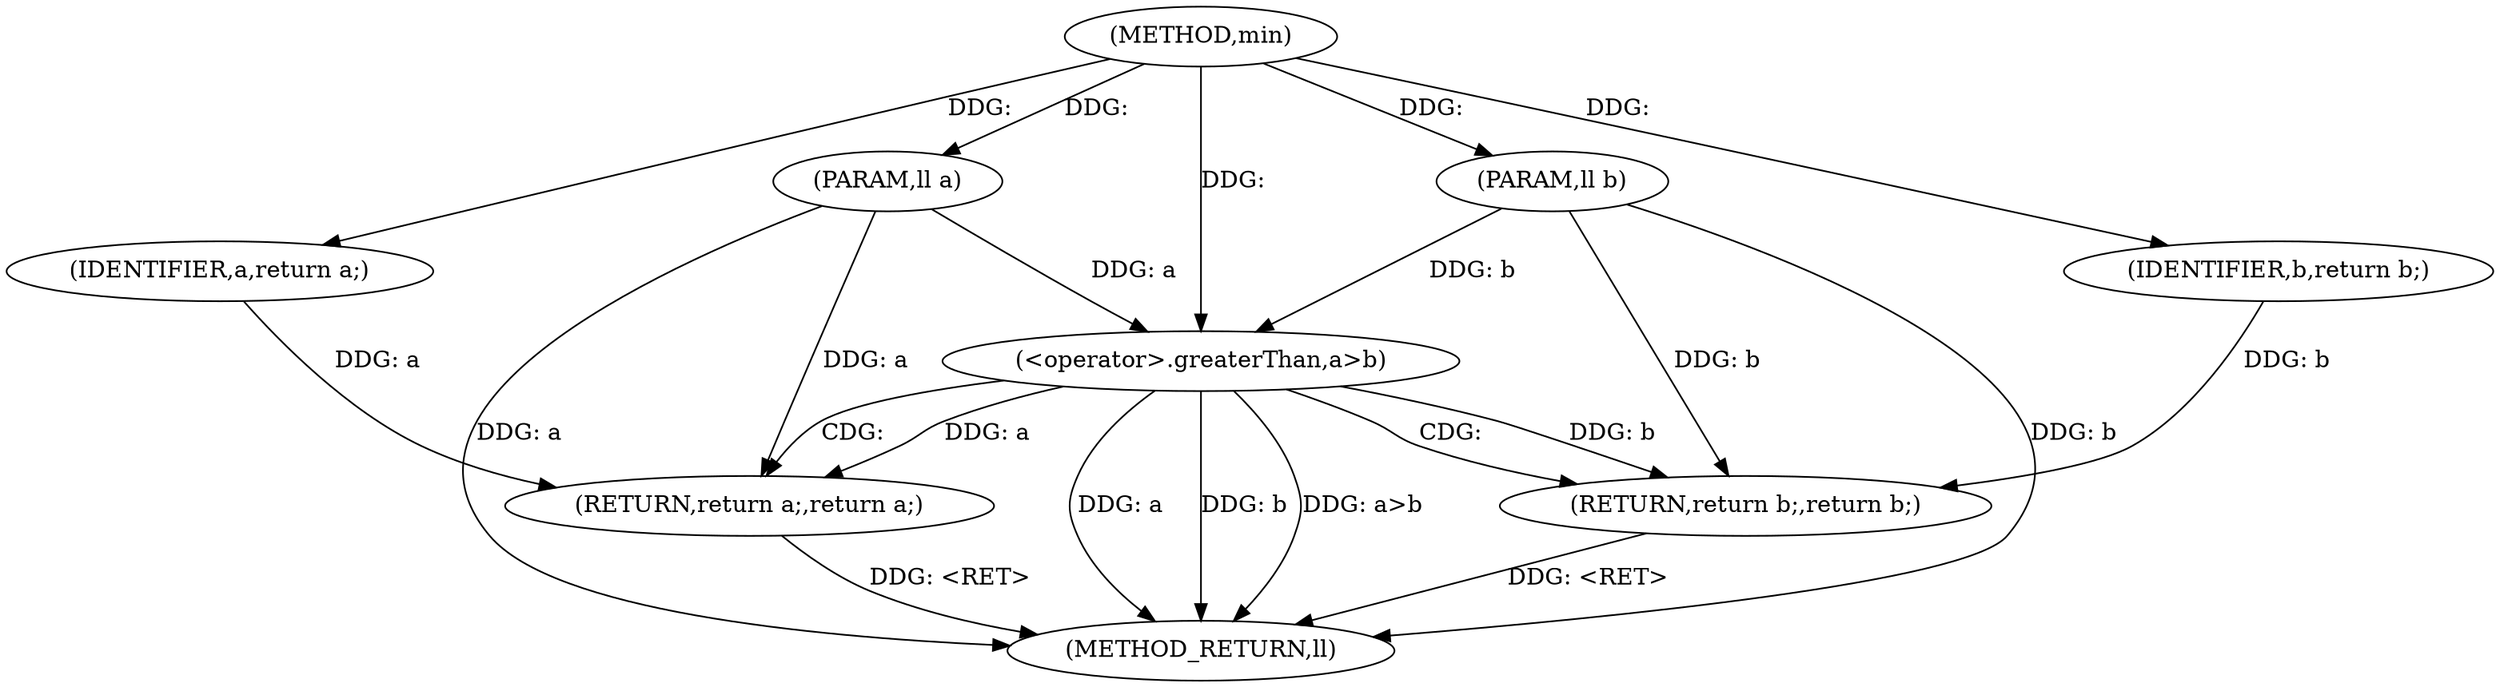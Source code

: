 digraph "min" {  
"1006369" [label = "(METHOD,min)" ]
"1006382" [label = "(METHOD_RETURN,ll)" ]
"1006370" [label = "(PARAM,ll a)" ]
"1006371" [label = "(PARAM,ll b)" ]
"1006374" [label = "(<operator>.greaterThan,a>b)" ]
"1006377" [label = "(RETURN,return b;,return b;)" ]
"1006378" [label = "(IDENTIFIER,b,return b;)" ]
"1006380" [label = "(RETURN,return a;,return a;)" ]
"1006381" [label = "(IDENTIFIER,a,return a;)" ]
  "1006380" -> "1006382"  [ label = "DDG: <RET>"] 
  "1006370" -> "1006382"  [ label = "DDG: a"] 
  "1006371" -> "1006382"  [ label = "DDG: b"] 
  "1006374" -> "1006382"  [ label = "DDG: a"] 
  "1006374" -> "1006382"  [ label = "DDG: b"] 
  "1006374" -> "1006382"  [ label = "DDG: a>b"] 
  "1006377" -> "1006382"  [ label = "DDG: <RET>"] 
  "1006369" -> "1006370"  [ label = "DDG: "] 
  "1006369" -> "1006371"  [ label = "DDG: "] 
  "1006378" -> "1006377"  [ label = "DDG: b"] 
  "1006374" -> "1006377"  [ label = "DDG: b"] 
  "1006371" -> "1006377"  [ label = "DDG: b"] 
  "1006370" -> "1006374"  [ label = "DDG: a"] 
  "1006369" -> "1006374"  [ label = "DDG: "] 
  "1006371" -> "1006374"  [ label = "DDG: b"] 
  "1006369" -> "1006378"  [ label = "DDG: "] 
  "1006381" -> "1006380"  [ label = "DDG: a"] 
  "1006374" -> "1006380"  [ label = "DDG: a"] 
  "1006370" -> "1006380"  [ label = "DDG: a"] 
  "1006369" -> "1006381"  [ label = "DDG: "] 
  "1006374" -> "1006380"  [ label = "CDG: "] 
  "1006374" -> "1006377"  [ label = "CDG: "] 
}
